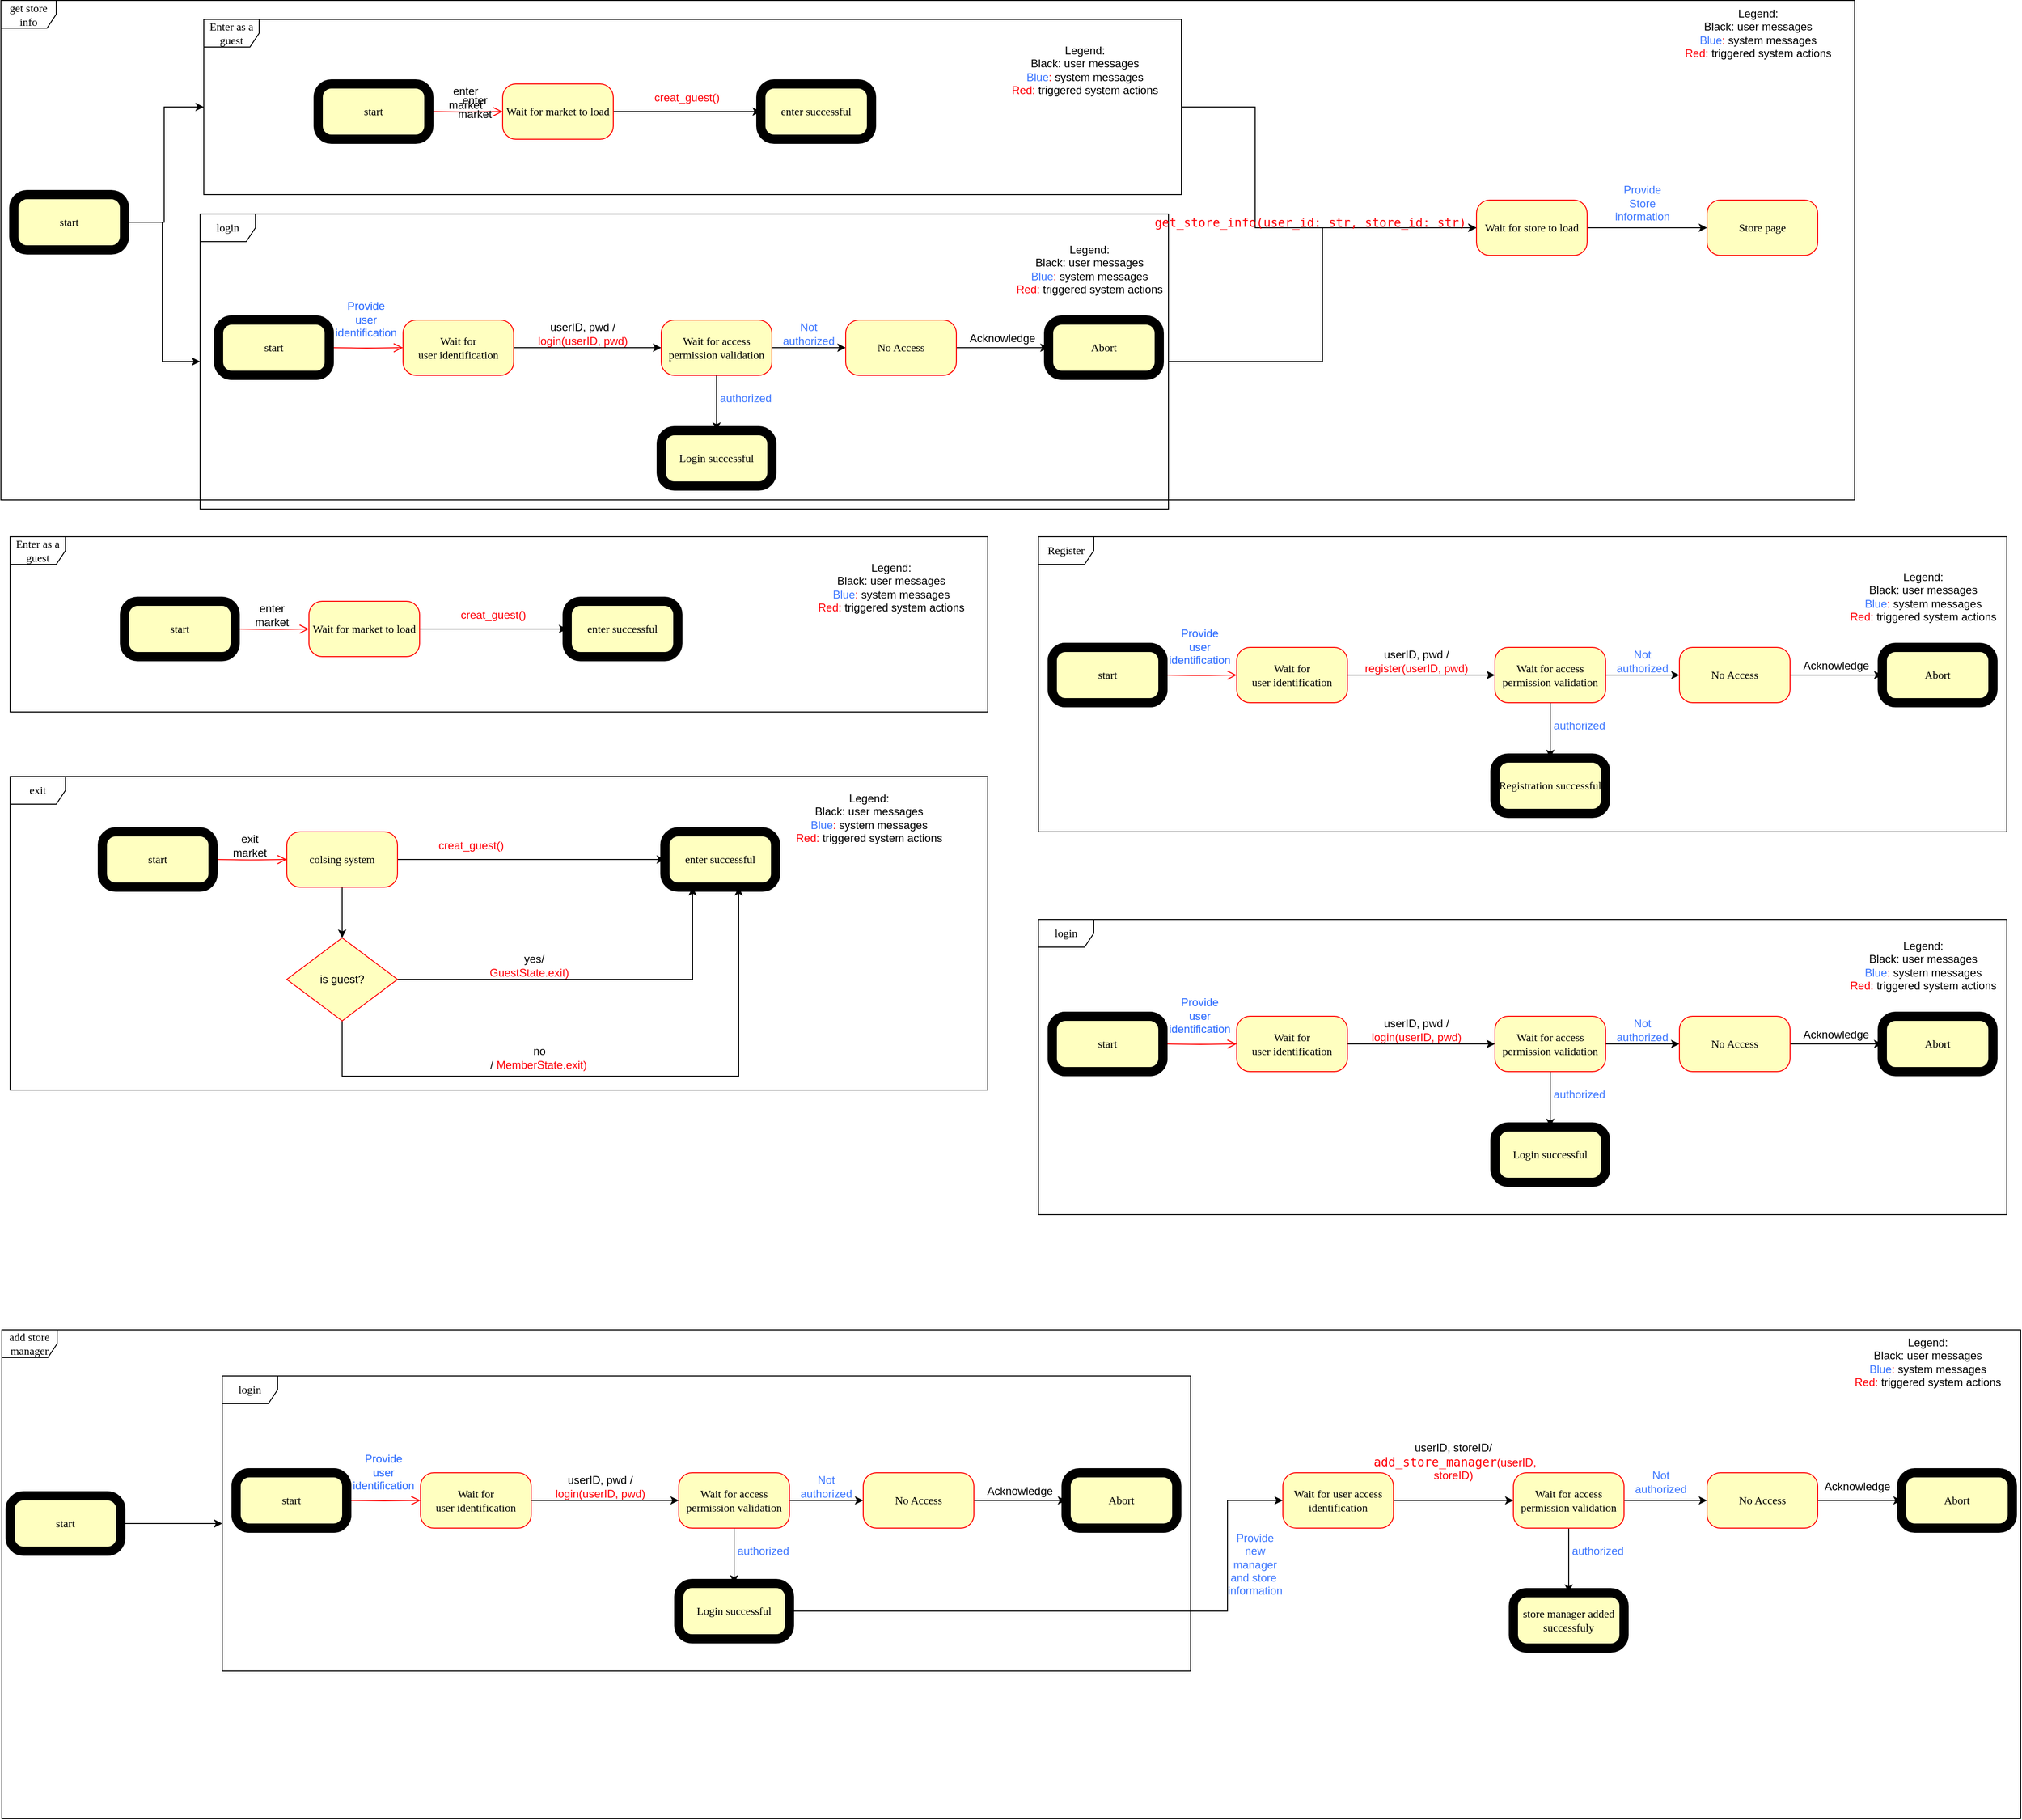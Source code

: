 <mxfile version="17.4.6" type="device"><diagram name="Page-1" id="58cdce13-f638-feb5-8d6f-7d28b1aa9fa0"><mxGraphModel dx="2307" dy="2048" grid="1" gridSize="10" guides="1" tooltips="1" connect="1" arrows="1" fold="1" page="1" pageScale="1" pageWidth="1100" pageHeight="850" background="none" math="0" shadow="0"><root><mxCell id="0"/><mxCell id="1" parent="0"/><mxCell id="Nb0v-ekvayL-Nd-zu1zl-46" value="add store manager" style="shape=umlFrame;whiteSpace=wrap;html=1;rounded=1;shadow=0;comic=0;labelBackgroundColor=none;strokeWidth=1;fontFamily=Verdana;fontSize=12;align=center;" vertex="1" parent="1"><mxGeometry x="1" y="870" width="2189" height="530" as="geometry"/></mxCell><mxCell id="Nb0v-ekvayL-Nd-zu1zl-20" value="login" style="shape=umlFrame;whiteSpace=wrap;html=1;rounded=1;shadow=0;comic=0;labelBackgroundColor=none;strokeWidth=1;fontFamily=Verdana;fontSize=12;align=center;" vertex="1" parent="1"><mxGeometry x="240" y="920" width="1050" height="320" as="geometry"/></mxCell><mxCell id="7sOy3jm69DblNTHYWIOP-77" value="login" style="shape=umlFrame;whiteSpace=wrap;html=1;rounded=1;shadow=0;comic=0;labelBackgroundColor=none;strokeWidth=1;fontFamily=Verdana;fontSize=12;align=center;" parent="1" vertex="1"><mxGeometry x="1125" y="425" width="1050" height="320" as="geometry"/></mxCell><mxCell id="7sOy3jm69DblNTHYWIOP-135" style="edgeStyle=orthogonalEdgeStyle;rounded=0;orthogonalLoop=1;jettySize=auto;html=1;fontColor=#000000;" parent="1" source="7sOy3jm69DblNTHYWIOP-127" target="7sOy3jm69DblNTHYWIOP-133" edge="1"><mxGeometry relative="1" as="geometry"/></mxCell><mxCell id="7sOy3jm69DblNTHYWIOP-127" value="login" style="shape=umlFrame;whiteSpace=wrap;html=1;rounded=1;shadow=0;comic=0;labelBackgroundColor=none;strokeWidth=1;fontFamily=Verdana;fontSize=12;align=center;" parent="1" vertex="1"><mxGeometry x="216" y="-340" width="1050" height="320" as="geometry"/></mxCell><mxCell id="7sOy3jm69DblNTHYWIOP-54" value="Register" style="shape=umlFrame;whiteSpace=wrap;html=1;rounded=1;shadow=0;comic=0;labelBackgroundColor=none;strokeWidth=1;fontFamily=Verdana;fontSize=12;align=center;" parent="1" vertex="1"><mxGeometry x="1125" y="10" width="1050" height="320" as="geometry"/></mxCell><mxCell id="2a3bc250acf0617d-8" value="Enter as a guest" style="shape=umlFrame;whiteSpace=wrap;html=1;rounded=1;shadow=0;comic=0;labelBackgroundColor=none;strokeWidth=1;fontFamily=Verdana;fontSize=12;align=center;" parent="1" vertex="1"><mxGeometry x="10" y="10" width="1060" height="190" as="geometry"/></mxCell><mxCell id="7sOy3jm69DblNTHYWIOP-4" style="edgeStyle=orthogonalEdgeStyle;rounded=0;orthogonalLoop=1;jettySize=auto;html=1;" parent="1" source="382b91b5511bd0f7-6" target="7sOy3jm69DblNTHYWIOP-3" edge="1"><mxGeometry relative="1" as="geometry"/></mxCell><mxCell id="382b91b5511bd0f7-6" value="Wait for market to load" style="rounded=1;whiteSpace=wrap;html=1;arcSize=24;fillColor=#ffffc0;strokeColor=#ff0000;shadow=0;comic=0;labelBackgroundColor=none;fontFamily=Verdana;fontSize=12;fontColor=#000000;align=center;" parent="1" vertex="1"><mxGeometry x="334" y="80" width="120" height="60" as="geometry"/></mxCell><mxCell id="2a3bc250acf0617d-9" style="edgeStyle=orthogonalEdgeStyle;html=1;labelBackgroundColor=none;endArrow=open;endSize=8;strokeColor=#ff0000;fontFamily=Verdana;fontSize=12;align=left;" parent="1" target="382b91b5511bd0f7-6" edge="1"><mxGeometry relative="1" as="geometry"><mxPoint x="254" y="110" as="sourcePoint"/></mxGeometry></mxCell><mxCell id="7sOy3jm69DblNTHYWIOP-1" value="start" style="rounded=1;whiteSpace=wrap;html=1;arcSize=24;fillColor=#ffffc0;strokeColor=#000000;shadow=0;comic=0;labelBackgroundColor=none;fontFamily=Verdana;fontSize=12;fontColor=#000000;align=center;strokeWidth=10;" parent="1" vertex="1"><mxGeometry x="134" y="80" width="120" height="60" as="geometry"/></mxCell><mxCell id="7sOy3jm69DblNTHYWIOP-2" value="enter market" style="text;html=1;strokeColor=none;fillColor=none;align=center;verticalAlign=middle;whiteSpace=wrap;rounded=0;" parent="1" vertex="1"><mxGeometry x="264" y="80" width="60" height="30" as="geometry"/></mxCell><mxCell id="7sOy3jm69DblNTHYWIOP-3" value="enter successful" style="rounded=1;whiteSpace=wrap;html=1;arcSize=24;fillColor=#ffffc0;strokeColor=#000000;shadow=0;comic=0;labelBackgroundColor=none;fontFamily=Verdana;fontSize=12;fontColor=#000000;align=center;strokeWidth=10;" parent="1" vertex="1"><mxGeometry x="614" y="80" width="120" height="60" as="geometry"/></mxCell><mxCell id="7sOy3jm69DblNTHYWIOP-5" value="&lt;font color=&quot;#ff0008&quot;&gt;creat_guest()&lt;/font&gt;" style="text;html=1;strokeColor=none;fillColor=none;align=center;verticalAlign=middle;whiteSpace=wrap;rounded=0;" parent="1" vertex="1"><mxGeometry x="504" y="80" width="60" height="30" as="geometry"/></mxCell><mxCell id="7sOy3jm69DblNTHYWIOP-10" style="edgeStyle=orthogonalEdgeStyle;rounded=0;orthogonalLoop=1;jettySize=auto;html=1;" parent="1" source="7sOy3jm69DblNTHYWIOP-11" target="7sOy3jm69DblNTHYWIOP-40" edge="1"><mxGeometry relative="1" as="geometry"/></mxCell><mxCell id="7sOy3jm69DblNTHYWIOP-11" value="Wait for user&amp;nbsp;identification" style="rounded=1;whiteSpace=wrap;html=1;arcSize=24;fillColor=#ffffc0;strokeColor=#ff0000;shadow=0;comic=0;labelBackgroundColor=none;fontFamily=Verdana;fontSize=12;fontColor=#000000;align=center;" parent="1" vertex="1"><mxGeometry x="1340" y="130" width="120" height="60" as="geometry"/></mxCell><mxCell id="7sOy3jm69DblNTHYWIOP-28" style="edgeStyle=orthogonalEdgeStyle;html=1;labelBackgroundColor=none;endArrow=open;endSize=8;strokeColor=#ff0000;fontFamily=Verdana;fontSize=12;align=left;" parent="1" target="7sOy3jm69DblNTHYWIOP-11" edge="1"><mxGeometry relative="1" as="geometry"><mxPoint x="1260" y="160" as="sourcePoint"/></mxGeometry></mxCell><mxCell id="7sOy3jm69DblNTHYWIOP-38" value="start" style="rounded=1;whiteSpace=wrap;html=1;arcSize=24;fillColor=#ffffc0;strokeColor=#000000;shadow=0;comic=0;labelBackgroundColor=none;fontFamily=Verdana;fontSize=12;fontColor=#000000;align=center;strokeWidth=10;" parent="1" vertex="1"><mxGeometry x="1140" y="130" width="120" height="60" as="geometry"/></mxCell><mxCell id="7sOy3jm69DblNTHYWIOP-39" value="&lt;br&gt;&lt;br&gt;&lt;font color=&quot;#3d77ff&quot;&gt;Provide user identification&lt;br&gt;&lt;/font&gt;" style="text;html=1;strokeColor=none;fillColor=none;align=center;verticalAlign=middle;whiteSpace=wrap;rounded=0;" parent="1" vertex="1"><mxGeometry x="1270" y="80" width="60" height="70" as="geometry"/></mxCell><mxCell id="7sOy3jm69DblNTHYWIOP-43" style="edgeStyle=orthogonalEdgeStyle;rounded=0;orthogonalLoop=1;jettySize=auto;html=1;" parent="1" source="7sOy3jm69DblNTHYWIOP-40" target="7sOy3jm69DblNTHYWIOP-42" edge="1"><mxGeometry relative="1" as="geometry"/></mxCell><mxCell id="7sOy3jm69DblNTHYWIOP-52" style="edgeStyle=orthogonalEdgeStyle;rounded=0;orthogonalLoop=1;jettySize=auto;html=1;fontColor=#000000;" parent="1" source="7sOy3jm69DblNTHYWIOP-40" target="7sOy3jm69DblNTHYWIOP-51" edge="1"><mxGeometry relative="1" as="geometry"/></mxCell><mxCell id="7sOy3jm69DblNTHYWIOP-40" value="Wait for access permission validation" style="rounded=1;whiteSpace=wrap;html=1;arcSize=24;fillColor=#ffffc0;strokeColor=#ff0000;shadow=0;comic=0;labelBackgroundColor=none;fontFamily=Verdana;fontSize=12;fontColor=#000000;align=center;" parent="1" vertex="1"><mxGeometry x="1620" y="130" width="120" height="60" as="geometry"/></mxCell><mxCell id="7sOy3jm69DblNTHYWIOP-41" value="userID, pwd / &lt;font color=&quot;#ff0008&quot;&gt;register(userID, pwd)&lt;/font&gt;" style="text;html=1;strokeColor=none;fillColor=none;align=center;verticalAlign=middle;whiteSpace=wrap;rounded=0;" parent="1" vertex="1"><mxGeometry x="1470" y="130" width="130" height="30" as="geometry"/></mxCell><mxCell id="7sOy3jm69DblNTHYWIOP-48" style="edgeStyle=orthogonalEdgeStyle;rounded=0;orthogonalLoop=1;jettySize=auto;html=1;fontColor=#000000;" parent="1" source="7sOy3jm69DblNTHYWIOP-42" target="7sOy3jm69DblNTHYWIOP-47" edge="1"><mxGeometry relative="1" as="geometry"/></mxCell><mxCell id="7sOy3jm69DblNTHYWIOP-42" value="No Access" style="rounded=1;whiteSpace=wrap;html=1;arcSize=24;fillColor=#ffffc0;strokeColor=#ff0000;shadow=0;comic=0;labelBackgroundColor=none;fontFamily=Verdana;fontSize=12;fontColor=#000000;align=center;" parent="1" vertex="1"><mxGeometry x="1820" y="130" width="120" height="60" as="geometry"/></mxCell><mxCell id="7sOy3jm69DblNTHYWIOP-44" value="&lt;font color=&quot;#3d77ff&quot;&gt;Not authorized&lt;/font&gt;" style="text;html=1;strokeColor=none;fillColor=none;align=center;verticalAlign=middle;whiteSpace=wrap;rounded=0;" parent="1" vertex="1"><mxGeometry x="1750" y="130" width="60" height="30" as="geometry"/></mxCell><mxCell id="7sOy3jm69DblNTHYWIOP-46" value="&lt;font color=&quot;#000000&quot;&gt;Legend:&lt;br&gt;Black: user messages&lt;/font&gt;&lt;br&gt;&lt;font color=&quot;#3d77ff&quot;&gt;Blue&lt;/font&gt;: &lt;font color=&quot;#000000&quot;&gt;system messages&lt;/font&gt;&lt;br&gt;Red: &lt;font color=&quot;#000000&quot;&gt;triggered system actions&lt;/font&gt;" style="text;html=1;strokeColor=none;fillColor=none;align=center;verticalAlign=middle;whiteSpace=wrap;rounded=0;fontColor=#FF0008;" parent="1" vertex="1"><mxGeometry x="1999" y="60" width="171" height="30" as="geometry"/></mxCell><mxCell id="7sOy3jm69DblNTHYWIOP-47" value="Abort" style="rounded=1;whiteSpace=wrap;html=1;arcSize=24;fillColor=#ffffc0;strokeColor=#000000;shadow=0;comic=0;labelBackgroundColor=none;fontFamily=Verdana;fontSize=12;fontColor=#000000;align=center;strokeWidth=10;" parent="1" vertex="1"><mxGeometry x="2040" y="130" width="120" height="60" as="geometry"/></mxCell><mxCell id="7sOy3jm69DblNTHYWIOP-49" value="Acknowledge" style="text;html=1;strokeColor=none;fillColor=none;align=center;verticalAlign=middle;whiteSpace=wrap;rounded=0;fontColor=#000000;" parent="1" vertex="1"><mxGeometry x="1960" y="135" width="60" height="30" as="geometry"/></mxCell><mxCell id="7sOy3jm69DblNTHYWIOP-51" value="Registration successful" style="rounded=1;whiteSpace=wrap;html=1;arcSize=24;fillColor=#ffffc0;strokeColor=#000000;shadow=0;comic=0;labelBackgroundColor=none;fontFamily=Verdana;fontSize=12;fontColor=#000000;align=center;strokeWidth=10;" parent="1" vertex="1"><mxGeometry x="1620" y="250" width="120" height="60" as="geometry"/></mxCell><mxCell id="7sOy3jm69DblNTHYWIOP-53" value="&lt;font color=&quot;#3d77ff&quot;&gt;&amp;nbsp;authorized&lt;/font&gt;" style="text;html=1;strokeColor=none;fillColor=none;align=center;verticalAlign=middle;whiteSpace=wrap;rounded=0;" parent="1" vertex="1"><mxGeometry x="1680" y="200" width="60" height="30" as="geometry"/></mxCell><mxCell id="7sOy3jm69DblNTHYWIOP-56" value="start" style="rounded=1;whiteSpace=wrap;html=1;arcSize=24;fillColor=#ffffc0;strokeColor=#000000;shadow=0;comic=0;labelBackgroundColor=none;fontFamily=Verdana;fontSize=12;fontColor=#000000;align=center;strokeWidth=10;" parent="1" vertex="1"><mxGeometry x="1140" y="130" width="120" height="60" as="geometry"/></mxCell><mxCell id="7sOy3jm69DblNTHYWIOP-57" value="&lt;br&gt;&lt;br&gt;&lt;font color=&quot;#3d77ff&quot;&gt;Provide user identification&lt;br&gt;&lt;/font&gt;" style="text;html=1;strokeColor=none;fillColor=none;align=center;verticalAlign=middle;whiteSpace=wrap;rounded=0;" parent="1" vertex="1"><mxGeometry x="1270" y="80" width="60" height="70" as="geometry"/></mxCell><mxCell id="7sOy3jm69DblNTHYWIOP-58" style="edgeStyle=orthogonalEdgeStyle;rounded=0;orthogonalLoop=1;jettySize=auto;html=1;" parent="1" source="7sOy3jm69DblNTHYWIOP-59" target="7sOy3jm69DblNTHYWIOP-65" edge="1"><mxGeometry relative="1" as="geometry"/></mxCell><mxCell id="7sOy3jm69DblNTHYWIOP-59" value="Wait for user&amp;nbsp;identification" style="rounded=1;whiteSpace=wrap;html=1;arcSize=24;fillColor=#ffffc0;strokeColor=#ff0000;shadow=0;comic=0;labelBackgroundColor=none;fontFamily=Verdana;fontSize=12;fontColor=#000000;align=center;" parent="1" vertex="1"><mxGeometry x="1340" y="530" width="120" height="60" as="geometry"/></mxCell><mxCell id="7sOy3jm69DblNTHYWIOP-60" style="edgeStyle=orthogonalEdgeStyle;html=1;labelBackgroundColor=none;endArrow=open;endSize=8;strokeColor=#ff0000;fontFamily=Verdana;fontSize=12;align=left;" parent="1" target="7sOy3jm69DblNTHYWIOP-59" edge="1"><mxGeometry relative="1" as="geometry"><mxPoint x="1260" y="560" as="sourcePoint"/></mxGeometry></mxCell><mxCell id="7sOy3jm69DblNTHYWIOP-61" value="start" style="rounded=1;whiteSpace=wrap;html=1;arcSize=24;fillColor=#ffffc0;strokeColor=#000000;shadow=0;comic=0;labelBackgroundColor=none;fontFamily=Verdana;fontSize=12;fontColor=#000000;align=center;strokeWidth=10;" parent="1" vertex="1"><mxGeometry x="1140" y="530" width="120" height="60" as="geometry"/></mxCell><mxCell id="7sOy3jm69DblNTHYWIOP-62" value="&lt;br&gt;&lt;br&gt;&lt;font color=&quot;#3d77ff&quot;&gt;Provide user identification&lt;br&gt;&lt;/font&gt;" style="text;html=1;strokeColor=none;fillColor=none;align=center;verticalAlign=middle;whiteSpace=wrap;rounded=0;" parent="1" vertex="1"><mxGeometry x="1270" y="480" width="60" height="70" as="geometry"/></mxCell><mxCell id="7sOy3jm69DblNTHYWIOP-63" style="edgeStyle=orthogonalEdgeStyle;rounded=0;orthogonalLoop=1;jettySize=auto;html=1;" parent="1" source="7sOy3jm69DblNTHYWIOP-65" target="7sOy3jm69DblNTHYWIOP-68" edge="1"><mxGeometry relative="1" as="geometry"/></mxCell><mxCell id="7sOy3jm69DblNTHYWIOP-64" style="edgeStyle=orthogonalEdgeStyle;rounded=0;orthogonalLoop=1;jettySize=auto;html=1;fontColor=#000000;" parent="1" source="7sOy3jm69DblNTHYWIOP-65" target="7sOy3jm69DblNTHYWIOP-73" edge="1"><mxGeometry relative="1" as="geometry"/></mxCell><mxCell id="7sOy3jm69DblNTHYWIOP-65" value="Wait for access permission validation" style="rounded=1;whiteSpace=wrap;html=1;arcSize=24;fillColor=#ffffc0;strokeColor=#ff0000;shadow=0;comic=0;labelBackgroundColor=none;fontFamily=Verdana;fontSize=12;fontColor=#000000;align=center;" parent="1" vertex="1"><mxGeometry x="1620" y="530" width="120" height="60" as="geometry"/></mxCell><mxCell id="7sOy3jm69DblNTHYWIOP-66" value="userID, pwd / &lt;font color=&quot;#ff0008&quot;&gt;login(userID, pwd)&lt;/font&gt;" style="text;html=1;strokeColor=none;fillColor=none;align=center;verticalAlign=middle;whiteSpace=wrap;rounded=0;" parent="1" vertex="1"><mxGeometry x="1470" y="530" width="130" height="30" as="geometry"/></mxCell><mxCell id="7sOy3jm69DblNTHYWIOP-67" style="edgeStyle=orthogonalEdgeStyle;rounded=0;orthogonalLoop=1;jettySize=auto;html=1;fontColor=#000000;" parent="1" source="7sOy3jm69DblNTHYWIOP-68" target="7sOy3jm69DblNTHYWIOP-71" edge="1"><mxGeometry relative="1" as="geometry"/></mxCell><mxCell id="7sOy3jm69DblNTHYWIOP-68" value="No Access" style="rounded=1;whiteSpace=wrap;html=1;arcSize=24;fillColor=#ffffc0;strokeColor=#ff0000;shadow=0;comic=0;labelBackgroundColor=none;fontFamily=Verdana;fontSize=12;fontColor=#000000;align=center;" parent="1" vertex="1"><mxGeometry x="1820" y="530" width="120" height="60" as="geometry"/></mxCell><mxCell id="7sOy3jm69DblNTHYWIOP-69" value="&lt;font color=&quot;#3d77ff&quot;&gt;Not authorized&lt;/font&gt;" style="text;html=1;strokeColor=none;fillColor=none;align=center;verticalAlign=middle;whiteSpace=wrap;rounded=0;" parent="1" vertex="1"><mxGeometry x="1750" y="530" width="60" height="30" as="geometry"/></mxCell><mxCell id="7sOy3jm69DblNTHYWIOP-70" value="&lt;font color=&quot;#000000&quot;&gt;Legend:&lt;br&gt;Black: user messages&lt;/font&gt;&lt;br&gt;&lt;font color=&quot;#3d77ff&quot;&gt;Blue&lt;/font&gt;: &lt;font color=&quot;#000000&quot;&gt;system messages&lt;/font&gt;&lt;br&gt;Red: &lt;font color=&quot;#000000&quot;&gt;triggered system actions&lt;/font&gt;" style="text;html=1;strokeColor=none;fillColor=none;align=center;verticalAlign=middle;whiteSpace=wrap;rounded=0;fontColor=#FF0008;" parent="1" vertex="1"><mxGeometry x="1999" y="460" width="171" height="30" as="geometry"/></mxCell><mxCell id="7sOy3jm69DblNTHYWIOP-71" value="Abort" style="rounded=1;whiteSpace=wrap;html=1;arcSize=24;fillColor=#ffffc0;strokeColor=#000000;shadow=0;comic=0;labelBackgroundColor=none;fontFamily=Verdana;fontSize=12;fontColor=#000000;align=center;strokeWidth=10;" parent="1" vertex="1"><mxGeometry x="2040" y="530" width="120" height="60" as="geometry"/></mxCell><mxCell id="7sOy3jm69DblNTHYWIOP-72" value="Acknowledge" style="text;html=1;strokeColor=none;fillColor=none;align=center;verticalAlign=middle;whiteSpace=wrap;rounded=0;fontColor=#000000;" parent="1" vertex="1"><mxGeometry x="1960" y="535" width="60" height="30" as="geometry"/></mxCell><mxCell id="7sOy3jm69DblNTHYWIOP-73" value="Login successful" style="rounded=1;whiteSpace=wrap;html=1;arcSize=24;fillColor=#ffffc0;strokeColor=#000000;shadow=0;comic=0;labelBackgroundColor=none;fontFamily=Verdana;fontSize=12;fontColor=#000000;align=center;strokeWidth=10;" parent="1" vertex="1"><mxGeometry x="1620" y="650" width="120" height="60" as="geometry"/></mxCell><mxCell id="7sOy3jm69DblNTHYWIOP-74" value="&lt;font color=&quot;#3d77ff&quot;&gt;&amp;nbsp;authorized&lt;/font&gt;" style="text;html=1;strokeColor=none;fillColor=none;align=center;verticalAlign=middle;whiteSpace=wrap;rounded=0;" parent="1" vertex="1"><mxGeometry x="1680" y="600" width="60" height="30" as="geometry"/></mxCell><mxCell id="7sOy3jm69DblNTHYWIOP-75" value="start" style="rounded=1;whiteSpace=wrap;html=1;arcSize=24;fillColor=#ffffc0;strokeColor=#000000;shadow=0;comic=0;labelBackgroundColor=none;fontFamily=Verdana;fontSize=12;fontColor=#000000;align=center;strokeWidth=10;" parent="1" vertex="1"><mxGeometry x="1140" y="530" width="120" height="60" as="geometry"/></mxCell><mxCell id="7sOy3jm69DblNTHYWIOP-76" value="&lt;br&gt;&lt;br&gt;&lt;font color=&quot;#3d77ff&quot;&gt;Provide user identification&lt;br&gt;&lt;/font&gt;" style="text;html=1;strokeColor=none;fillColor=none;align=center;verticalAlign=middle;whiteSpace=wrap;rounded=0;" parent="1" vertex="1"><mxGeometry x="1270" y="480" width="60" height="70" as="geometry"/></mxCell><mxCell id="7sOy3jm69DblNTHYWIOP-78" value="&lt;font color=&quot;#000000&quot;&gt;Legend:&lt;br&gt;Black: user messages&lt;/font&gt;&lt;br&gt;&lt;font color=&quot;#3d77ff&quot;&gt;Blue&lt;/font&gt;: &lt;font color=&quot;#000000&quot;&gt;system messages&lt;/font&gt;&lt;br&gt;Red: &lt;font color=&quot;#000000&quot;&gt;triggered system actions&lt;/font&gt;" style="text;html=1;strokeColor=none;fillColor=none;align=center;verticalAlign=middle;whiteSpace=wrap;rounded=0;fontColor=#FF0008;" parent="1" vertex="1"><mxGeometry x="880" y="50" width="171" height="30" as="geometry"/></mxCell><mxCell id="7sOy3jm69DblNTHYWIOP-79" style="edgeStyle=orthogonalEdgeStyle;rounded=0;orthogonalLoop=1;jettySize=auto;html=1;" parent="1" source="7sOy3jm69DblNTHYWIOP-80" target="7sOy3jm69DblNTHYWIOP-84" edge="1"><mxGeometry relative="1" as="geometry"/></mxCell><mxCell id="7sOy3jm69DblNTHYWIOP-89" style="edgeStyle=orthogonalEdgeStyle;rounded=0;orthogonalLoop=1;jettySize=auto;html=1;fontColor=#000000;" parent="1" source="7sOy3jm69DblNTHYWIOP-80" target="7sOy3jm69DblNTHYWIOP-88" edge="1"><mxGeometry relative="1" as="geometry"/></mxCell><mxCell id="7sOy3jm69DblNTHYWIOP-80" value="colsing system" style="rounded=1;whiteSpace=wrap;html=1;arcSize=24;fillColor=#ffffc0;strokeColor=#ff0000;shadow=0;comic=0;labelBackgroundColor=none;fontFamily=Verdana;fontSize=12;fontColor=#000000;align=center;" parent="1" vertex="1"><mxGeometry x="310" y="330" width="120" height="60" as="geometry"/></mxCell><mxCell id="7sOy3jm69DblNTHYWIOP-81" style="edgeStyle=orthogonalEdgeStyle;html=1;labelBackgroundColor=none;endArrow=open;endSize=8;strokeColor=#ff0000;fontFamily=Verdana;fontSize=12;align=left;" parent="1" target="7sOy3jm69DblNTHYWIOP-80" edge="1"><mxGeometry relative="1" as="geometry"><mxPoint x="230.0" y="360" as="sourcePoint"/></mxGeometry></mxCell><mxCell id="7sOy3jm69DblNTHYWIOP-82" value="start" style="rounded=1;whiteSpace=wrap;html=1;arcSize=24;fillColor=#ffffc0;strokeColor=#000000;shadow=0;comic=0;labelBackgroundColor=none;fontFamily=Verdana;fontSize=12;fontColor=#000000;align=center;strokeWidth=10;" parent="1" vertex="1"><mxGeometry x="110" y="330" width="120" height="60" as="geometry"/></mxCell><mxCell id="7sOy3jm69DblNTHYWIOP-83" value="exit market" style="text;html=1;strokeColor=none;fillColor=none;align=center;verticalAlign=middle;whiteSpace=wrap;rounded=0;" parent="1" vertex="1"><mxGeometry x="240" y="330" width="60" height="30" as="geometry"/></mxCell><mxCell id="7sOy3jm69DblNTHYWIOP-84" value="enter successful" style="rounded=1;whiteSpace=wrap;html=1;arcSize=24;fillColor=#ffffc0;strokeColor=#000000;shadow=0;comic=0;labelBackgroundColor=none;fontFamily=Verdana;fontSize=12;fontColor=#000000;align=center;strokeWidth=10;" parent="1" vertex="1"><mxGeometry x="720" y="330" width="120" height="60" as="geometry"/></mxCell><mxCell id="7sOy3jm69DblNTHYWIOP-85" value="&lt;font color=&quot;#ff0008&quot;&gt;creat_guest()&lt;/font&gt;" style="text;html=1;strokeColor=none;fillColor=none;align=center;verticalAlign=middle;whiteSpace=wrap;rounded=0;" parent="1" vertex="1"><mxGeometry x="480" y="330" width="60" height="30" as="geometry"/></mxCell><mxCell id="7sOy3jm69DblNTHYWIOP-86" value="&lt;font color=&quot;#000000&quot;&gt;Legend:&lt;br&gt;Black: user messages&lt;/font&gt;&lt;br&gt;&lt;font color=&quot;#3d77ff&quot;&gt;Blue&lt;/font&gt;: &lt;font color=&quot;#000000&quot;&gt;system messages&lt;/font&gt;&lt;br&gt;Red: &lt;font color=&quot;#000000&quot;&gt;triggered system actions&lt;/font&gt;" style="text;html=1;strokeColor=none;fillColor=none;align=center;verticalAlign=middle;whiteSpace=wrap;rounded=0;fontColor=#FF0008;" parent="1" vertex="1"><mxGeometry x="856" y="300" width="171" height="30" as="geometry"/></mxCell><mxCell id="7sOy3jm69DblNTHYWIOP-90" style="edgeStyle=orthogonalEdgeStyle;rounded=0;orthogonalLoop=1;jettySize=auto;html=1;fontColor=#000000;" parent="1" source="7sOy3jm69DblNTHYWIOP-88" target="7sOy3jm69DblNTHYWIOP-84" edge="1"><mxGeometry relative="1" as="geometry"><mxPoint x="520" y="490" as="targetPoint"/><Array as="points"><mxPoint x="750" y="490"/></Array></mxGeometry></mxCell><mxCell id="7sOy3jm69DblNTHYWIOP-92" style="edgeStyle=orthogonalEdgeStyle;rounded=0;orthogonalLoop=1;jettySize=auto;html=1;fontColor=#000000;" parent="1" source="7sOy3jm69DblNTHYWIOP-88" target="7sOy3jm69DblNTHYWIOP-84" edge="1"><mxGeometry relative="1" as="geometry"><mxPoint x="520" y="595" as="targetPoint"/><Array as="points"><mxPoint x="370" y="595"/><mxPoint x="800" y="595"/></Array></mxGeometry></mxCell><mxCell id="7sOy3jm69DblNTHYWIOP-88" value="is guest?" style="rhombus;whiteSpace=wrap;html=1;strokeColor=#FF0008;strokeWidth=1;fillColor=#FFFFC0;" parent="1" vertex="1"><mxGeometry x="310" y="445" width="120" height="90" as="geometry"/></mxCell><mxCell id="7sOy3jm69DblNTHYWIOP-94" value="yes/&amp;nbsp; &amp;nbsp;&lt;font color=&quot;#ff0008&quot;&gt;GuestState.exit)&lt;span style=&quot;white-space: pre&quot;&gt;&#9;&lt;/span&gt;&lt;/font&gt;" style="text;html=1;strokeColor=none;fillColor=none;align=center;verticalAlign=middle;whiteSpace=wrap;rounded=0;" parent="1" vertex="1"><mxGeometry x="550" y="460" width="60" height="30" as="geometry"/></mxCell><mxCell id="7sOy3jm69DblNTHYWIOP-96" value="no /&amp;nbsp;&lt;font color=&quot;#ff0008&quot;&gt;MemberState.exit)&lt;span style=&quot;white-space: pre&quot;&gt;&#9;&lt;/span&gt;&lt;/font&gt;" style="text;html=1;strokeColor=none;fillColor=none;align=center;verticalAlign=middle;whiteSpace=wrap;rounded=0;" parent="1" vertex="1"><mxGeometry x="554" y="560" width="60" height="30" as="geometry"/></mxCell><mxCell id="7sOy3jm69DblNTHYWIOP-98" value="exit" style="shape=umlFrame;whiteSpace=wrap;html=1;rounded=1;shadow=0;comic=0;labelBackgroundColor=none;strokeWidth=1;fontFamily=Verdana;fontSize=12;align=center;" parent="1" vertex="1"><mxGeometry x="10" y="270" width="1060" height="340" as="geometry"/></mxCell><mxCell id="7sOy3jm69DblNTHYWIOP-134" style="edgeStyle=orthogonalEdgeStyle;rounded=0;orthogonalLoop=1;jettySize=auto;html=1;fontColor=#000000;" parent="1" source="7sOy3jm69DblNTHYWIOP-99" target="7sOy3jm69DblNTHYWIOP-133" edge="1"><mxGeometry relative="1" as="geometry"><Array as="points"><mxPoint x="1360" y="-456"/><mxPoint x="1360" y="-325"/></Array></mxGeometry></mxCell><mxCell id="7sOy3jm69DblNTHYWIOP-99" value="Enter as a guest" style="shape=umlFrame;whiteSpace=wrap;html=1;rounded=1;shadow=0;comic=0;labelBackgroundColor=none;strokeWidth=1;fontFamily=Verdana;fontSize=12;align=center;" parent="1" vertex="1"><mxGeometry x="220" y="-551" width="1060" height="190" as="geometry"/></mxCell><mxCell id="7sOy3jm69DblNTHYWIOP-100" style="edgeStyle=orthogonalEdgeStyle;rounded=0;orthogonalLoop=1;jettySize=auto;html=1;" parent="1" source="7sOy3jm69DblNTHYWIOP-101" target="7sOy3jm69DblNTHYWIOP-105" edge="1"><mxGeometry relative="1" as="geometry"/></mxCell><mxCell id="7sOy3jm69DblNTHYWIOP-101" value="Wait for market to load" style="rounded=1;whiteSpace=wrap;html=1;arcSize=24;fillColor=#ffffc0;strokeColor=#ff0000;shadow=0;comic=0;labelBackgroundColor=none;fontFamily=Verdana;fontSize=12;fontColor=#000000;align=center;" parent="1" vertex="1"><mxGeometry x="544" y="-481" width="120" height="60" as="geometry"/></mxCell><mxCell id="7sOy3jm69DblNTHYWIOP-102" style="edgeStyle=orthogonalEdgeStyle;html=1;labelBackgroundColor=none;endArrow=open;endSize=8;strokeColor=#ff0000;fontFamily=Verdana;fontSize=12;align=left;" parent="1" target="7sOy3jm69DblNTHYWIOP-101" edge="1"><mxGeometry relative="1" as="geometry"><mxPoint x="464.0" y="-451" as="sourcePoint"/></mxGeometry></mxCell><mxCell id="7sOy3jm69DblNTHYWIOP-103" value="start" style="rounded=1;whiteSpace=wrap;html=1;arcSize=24;fillColor=#ffffc0;strokeColor=#000000;shadow=0;comic=0;labelBackgroundColor=none;fontFamily=Verdana;fontSize=12;fontColor=#000000;align=center;strokeWidth=10;" parent="1" vertex="1"><mxGeometry x="344" y="-481" width="120" height="60" as="geometry"/></mxCell><mxCell id="7sOy3jm69DblNTHYWIOP-104" value="enter market" style="text;html=1;strokeColor=none;fillColor=none;align=center;verticalAlign=middle;whiteSpace=wrap;rounded=0;" parent="1" vertex="1"><mxGeometry x="474" y="-481" width="60" height="30" as="geometry"/></mxCell><mxCell id="7sOy3jm69DblNTHYWIOP-105" value="enter successful" style="rounded=1;whiteSpace=wrap;html=1;arcSize=24;fillColor=#ffffc0;strokeColor=#000000;shadow=0;comic=0;labelBackgroundColor=none;fontFamily=Verdana;fontSize=12;fontColor=#000000;align=center;strokeWidth=10;" parent="1" vertex="1"><mxGeometry x="824" y="-481" width="120" height="60" as="geometry"/></mxCell><mxCell id="7sOy3jm69DblNTHYWIOP-106" value="&lt;font color=&quot;#ff0008&quot;&gt;creat_guest()&lt;/font&gt;" style="text;html=1;strokeColor=none;fillColor=none;align=center;verticalAlign=middle;whiteSpace=wrap;rounded=0;" parent="1" vertex="1"><mxGeometry x="714" y="-481" width="60" height="30" as="geometry"/></mxCell><mxCell id="7sOy3jm69DblNTHYWIOP-107" value="&lt;font color=&quot;#000000&quot;&gt;Legend:&lt;br&gt;Black: user messages&lt;/font&gt;&lt;br&gt;&lt;font color=&quot;#3d77ff&quot;&gt;Blue&lt;/font&gt;: &lt;font color=&quot;#000000&quot;&gt;system messages&lt;/font&gt;&lt;br&gt;Red: &lt;font color=&quot;#000000&quot;&gt;triggered system actions&lt;/font&gt;" style="text;html=1;strokeColor=none;fillColor=none;align=center;verticalAlign=middle;whiteSpace=wrap;rounded=0;fontColor=#FF0008;" parent="1" vertex="1"><mxGeometry x="1090" y="-511" width="171" height="30" as="geometry"/></mxCell><mxCell id="7sOy3jm69DblNTHYWIOP-108" style="edgeStyle=orthogonalEdgeStyle;rounded=0;orthogonalLoop=1;jettySize=auto;html=1;" parent="1" source="7sOy3jm69DblNTHYWIOP-109" target="7sOy3jm69DblNTHYWIOP-115" edge="1"><mxGeometry relative="1" as="geometry"/></mxCell><mxCell id="7sOy3jm69DblNTHYWIOP-109" value="Wait for user&amp;nbsp;identification" style="rounded=1;whiteSpace=wrap;html=1;arcSize=24;fillColor=#ffffc0;strokeColor=#ff0000;shadow=0;comic=0;labelBackgroundColor=none;fontFamily=Verdana;fontSize=12;fontColor=#000000;align=center;" parent="1" vertex="1"><mxGeometry x="436" y="-225" width="120" height="60" as="geometry"/></mxCell><mxCell id="7sOy3jm69DblNTHYWIOP-110" style="edgeStyle=orthogonalEdgeStyle;html=1;labelBackgroundColor=none;endArrow=open;endSize=8;strokeColor=#ff0000;fontFamily=Verdana;fontSize=12;align=left;" parent="1" target="7sOy3jm69DblNTHYWIOP-109" edge="1"><mxGeometry relative="1" as="geometry"><mxPoint x="356" y="-195" as="sourcePoint"/></mxGeometry></mxCell><mxCell id="7sOy3jm69DblNTHYWIOP-111" value="start" style="rounded=1;whiteSpace=wrap;html=1;arcSize=24;fillColor=#ffffc0;strokeColor=#000000;shadow=0;comic=0;labelBackgroundColor=none;fontFamily=Verdana;fontSize=12;fontColor=#000000;align=center;strokeWidth=10;" parent="1" vertex="1"><mxGeometry x="236" y="-225" width="120" height="60" as="geometry"/></mxCell><mxCell id="7sOy3jm69DblNTHYWIOP-112" value="&lt;br&gt;&lt;br&gt;&lt;font color=&quot;#3d77ff&quot;&gt;Provide user identification&lt;br&gt;&lt;/font&gt;" style="text;html=1;strokeColor=none;fillColor=none;align=center;verticalAlign=middle;whiteSpace=wrap;rounded=0;" parent="1" vertex="1"><mxGeometry x="366" y="-275" width="60" height="70" as="geometry"/></mxCell><mxCell id="7sOy3jm69DblNTHYWIOP-113" style="edgeStyle=orthogonalEdgeStyle;rounded=0;orthogonalLoop=1;jettySize=auto;html=1;" parent="1" source="7sOy3jm69DblNTHYWIOP-115" target="7sOy3jm69DblNTHYWIOP-118" edge="1"><mxGeometry relative="1" as="geometry"/></mxCell><mxCell id="7sOy3jm69DblNTHYWIOP-114" style="edgeStyle=orthogonalEdgeStyle;rounded=0;orthogonalLoop=1;jettySize=auto;html=1;fontColor=#000000;" parent="1" source="7sOy3jm69DblNTHYWIOP-115" target="7sOy3jm69DblNTHYWIOP-123" edge="1"><mxGeometry relative="1" as="geometry"/></mxCell><mxCell id="7sOy3jm69DblNTHYWIOP-115" value="Wait for access permission validation" style="rounded=1;whiteSpace=wrap;html=1;arcSize=24;fillColor=#ffffc0;strokeColor=#ff0000;shadow=0;comic=0;labelBackgroundColor=none;fontFamily=Verdana;fontSize=12;fontColor=#000000;align=center;" parent="1" vertex="1"><mxGeometry x="716" y="-225" width="120" height="60" as="geometry"/></mxCell><mxCell id="7sOy3jm69DblNTHYWIOP-116" value="userID, pwd / &lt;font color=&quot;#ff0008&quot;&gt;login(userID, pwd)&lt;/font&gt;" style="text;html=1;strokeColor=none;fillColor=none;align=center;verticalAlign=middle;whiteSpace=wrap;rounded=0;" parent="1" vertex="1"><mxGeometry x="566" y="-225" width="130" height="30" as="geometry"/></mxCell><mxCell id="7sOy3jm69DblNTHYWIOP-117" style="edgeStyle=orthogonalEdgeStyle;rounded=0;orthogonalLoop=1;jettySize=auto;html=1;fontColor=#000000;" parent="1" source="7sOy3jm69DblNTHYWIOP-118" target="7sOy3jm69DblNTHYWIOP-121" edge="1"><mxGeometry relative="1" as="geometry"/></mxCell><mxCell id="7sOy3jm69DblNTHYWIOP-118" value="No Access" style="rounded=1;whiteSpace=wrap;html=1;arcSize=24;fillColor=#ffffc0;strokeColor=#ff0000;shadow=0;comic=0;labelBackgroundColor=none;fontFamily=Verdana;fontSize=12;fontColor=#000000;align=center;" parent="1" vertex="1"><mxGeometry x="916" y="-225" width="120" height="60" as="geometry"/></mxCell><mxCell id="7sOy3jm69DblNTHYWIOP-119" value="&lt;font color=&quot;#3d77ff&quot;&gt;Not authorized&lt;/font&gt;" style="text;html=1;strokeColor=none;fillColor=none;align=center;verticalAlign=middle;whiteSpace=wrap;rounded=0;" parent="1" vertex="1"><mxGeometry x="846" y="-225" width="60" height="30" as="geometry"/></mxCell><mxCell id="7sOy3jm69DblNTHYWIOP-120" value="&lt;font color=&quot;#000000&quot;&gt;Legend:&lt;br&gt;Black: user messages&lt;/font&gt;&lt;br&gt;&lt;font color=&quot;#3d77ff&quot;&gt;Blue&lt;/font&gt;: &lt;font color=&quot;#000000&quot;&gt;system messages&lt;/font&gt;&lt;br&gt;Red: &lt;font color=&quot;#000000&quot;&gt;triggered system actions&lt;/font&gt;" style="text;html=1;strokeColor=none;fillColor=none;align=center;verticalAlign=middle;whiteSpace=wrap;rounded=0;fontColor=#FF0008;" parent="1" vertex="1"><mxGeometry x="1095" y="-295" width="171" height="30" as="geometry"/></mxCell><mxCell id="7sOy3jm69DblNTHYWIOP-121" value="Abort" style="rounded=1;whiteSpace=wrap;html=1;arcSize=24;fillColor=#ffffc0;strokeColor=#000000;shadow=0;comic=0;labelBackgroundColor=none;fontFamily=Verdana;fontSize=12;fontColor=#000000;align=center;strokeWidth=10;" parent="1" vertex="1"><mxGeometry x="1136" y="-225" width="120" height="60" as="geometry"/></mxCell><mxCell id="7sOy3jm69DblNTHYWIOP-122" value="Acknowledge" style="text;html=1;strokeColor=none;fillColor=none;align=center;verticalAlign=middle;whiteSpace=wrap;rounded=0;fontColor=#000000;" parent="1" vertex="1"><mxGeometry x="1056" y="-220" width="60" height="30" as="geometry"/></mxCell><mxCell id="7sOy3jm69DblNTHYWIOP-123" value="Login successful" style="rounded=1;whiteSpace=wrap;html=1;arcSize=24;fillColor=#ffffc0;strokeColor=#000000;shadow=0;comic=0;labelBackgroundColor=none;fontFamily=Verdana;fontSize=12;fontColor=#000000;align=center;strokeWidth=10;" parent="1" vertex="1"><mxGeometry x="716" y="-105" width="120" height="60" as="geometry"/></mxCell><mxCell id="7sOy3jm69DblNTHYWIOP-124" value="&lt;font color=&quot;#3d77ff&quot;&gt;&amp;nbsp;authorized&lt;/font&gt;" style="text;html=1;strokeColor=none;fillColor=none;align=center;verticalAlign=middle;whiteSpace=wrap;rounded=0;" parent="1" vertex="1"><mxGeometry x="776" y="-155" width="60" height="30" as="geometry"/></mxCell><mxCell id="7sOy3jm69DblNTHYWIOP-125" value="start" style="rounded=1;whiteSpace=wrap;html=1;arcSize=24;fillColor=#ffffc0;strokeColor=#000000;shadow=0;comic=0;labelBackgroundColor=none;fontFamily=Verdana;fontSize=12;fontColor=#000000;align=center;strokeWidth=10;" parent="1" vertex="1"><mxGeometry x="236" y="-225" width="120" height="60" as="geometry"/></mxCell><mxCell id="7sOy3jm69DblNTHYWIOP-126" value="&lt;br&gt;&lt;br&gt;&lt;font color=&quot;#3d77ff&quot;&gt;Provide user identification&lt;br&gt;&lt;/font&gt;" style="text;html=1;strokeColor=none;fillColor=none;align=center;verticalAlign=middle;whiteSpace=wrap;rounded=0;" parent="1" vertex="1"><mxGeometry x="366" y="-275" width="60" height="70" as="geometry"/></mxCell><mxCell id="7sOy3jm69DblNTHYWIOP-129" style="edgeStyle=orthogonalEdgeStyle;rounded=0;orthogonalLoop=1;jettySize=auto;html=1;fontColor=#000000;" parent="1" source="7sOy3jm69DblNTHYWIOP-128" target="7sOy3jm69DblNTHYWIOP-99" edge="1"><mxGeometry relative="1" as="geometry"/></mxCell><mxCell id="7sOy3jm69DblNTHYWIOP-130" style="edgeStyle=orthogonalEdgeStyle;rounded=0;orthogonalLoop=1;jettySize=auto;html=1;fontColor=#000000;" parent="1" source="7sOy3jm69DblNTHYWIOP-128" target="7sOy3jm69DblNTHYWIOP-127" edge="1"><mxGeometry relative="1" as="geometry"/></mxCell><mxCell id="7sOy3jm69DblNTHYWIOP-128" value="start" style="rounded=1;whiteSpace=wrap;html=1;arcSize=24;fillColor=#ffffc0;strokeColor=#000000;shadow=0;comic=0;labelBackgroundColor=none;fontFamily=Verdana;fontSize=12;fontColor=#000000;align=center;strokeWidth=10;" parent="1" vertex="1"><mxGeometry x="14" y="-361" width="120" height="60" as="geometry"/></mxCell><mxCell id="7sOy3jm69DblNTHYWIOP-131" value="enter market" style="text;html=1;strokeColor=none;fillColor=none;align=center;verticalAlign=middle;whiteSpace=wrap;rounded=0;" parent="1" vertex="1"><mxGeometry x="484" y="-471" width="60" height="30" as="geometry"/></mxCell><mxCell id="7sOy3jm69DblNTHYWIOP-140" style="edgeStyle=orthogonalEdgeStyle;rounded=0;orthogonalLoop=1;jettySize=auto;html=1;fontColor=#FF0008;" parent="1" source="7sOy3jm69DblNTHYWIOP-133" target="7sOy3jm69DblNTHYWIOP-136" edge="1"><mxGeometry relative="1" as="geometry"/></mxCell><mxCell id="7sOy3jm69DblNTHYWIOP-133" value="Wait for store to load" style="rounded=1;whiteSpace=wrap;html=1;arcSize=24;fillColor=#ffffc0;strokeColor=#ff0000;shadow=0;comic=0;labelBackgroundColor=none;fontFamily=Verdana;fontSize=12;fontColor=#000000;align=center;" parent="1" vertex="1"><mxGeometry x="1600" y="-355" width="120" height="60" as="geometry"/></mxCell><mxCell id="7sOy3jm69DblNTHYWIOP-136" value="Store page" style="rounded=1;whiteSpace=wrap;html=1;arcSize=24;fillColor=#ffffc0;strokeColor=#ff0000;shadow=0;comic=0;labelBackgroundColor=none;fontFamily=Verdana;fontSize=12;fontColor=#000000;align=center;" parent="1" vertex="1"><mxGeometry x="1850" y="-355" width="120" height="60" as="geometry"/></mxCell><mxCell id="7sOy3jm69DblNTHYWIOP-137" value="&lt;pre style=&quot;font-family: &amp;#34;jetbrains mono&amp;#34; , monospace ; font-size: 9.8pt&quot;&gt;&lt;font color=&quot;#ff0008&quot;&gt;get_store_info(user_id: str, store_id: str)&lt;/font&gt;&lt;/pre&gt;" style="text;html=1;strokeColor=none;fillColor=none;align=center;verticalAlign=middle;whiteSpace=wrap;rounded=0;fontColor=#000000;" parent="1" vertex="1"><mxGeometry x="1390" y="-351.5" width="60" height="41" as="geometry"/></mxCell><mxCell id="7sOy3jm69DblNTHYWIOP-141" value="&lt;br style=&quot;color: rgb(0 , 0 , 0)&quot;&gt;&lt;br style=&quot;color: rgb(0 , 0 , 0)&quot;&gt;&lt;font color=&quot;#3d77ff&quot;&gt;Provide Store information&lt;/font&gt;" style="text;html=1;strokeColor=none;fillColor=none;align=center;verticalAlign=middle;whiteSpace=wrap;rounded=0;labelBackgroundColor=none;fontColor=#FF0008;" parent="1" vertex="1"><mxGeometry x="1750" y="-381.5" width="60" height="30" as="geometry"/></mxCell><mxCell id="7sOy3jm69DblNTHYWIOP-142" value="get store info" style="shape=umlFrame;whiteSpace=wrap;html=1;rounded=1;shadow=0;comic=0;labelBackgroundColor=none;strokeWidth=1;fontFamily=Verdana;fontSize=12;align=center;" parent="1" vertex="1"><mxGeometry y="-571.5" width="2010" height="541.5" as="geometry"/></mxCell><mxCell id="7sOy3jm69DblNTHYWIOP-143" value="&lt;font color=&quot;#000000&quot;&gt;Legend:&lt;br&gt;Black: user messages&lt;/font&gt;&lt;br&gt;&lt;font color=&quot;#3d77ff&quot;&gt;Blue&lt;/font&gt;: &lt;font color=&quot;#000000&quot;&gt;system messages&lt;/font&gt;&lt;br&gt;Red: &lt;font color=&quot;#000000&quot;&gt;triggered system actions&lt;/font&gt;" style="text;html=1;strokeColor=none;fillColor=none;align=center;verticalAlign=middle;whiteSpace=wrap;rounded=0;fontColor=#FF0008;" parent="1" vertex="1"><mxGeometry x="1820" y="-551" width="171" height="30" as="geometry"/></mxCell><mxCell id="Nb0v-ekvayL-Nd-zu1zl-1" style="edgeStyle=orthogonalEdgeStyle;rounded=0;orthogonalLoop=1;jettySize=auto;html=1;" edge="1" parent="1" source="Nb0v-ekvayL-Nd-zu1zl-2" target="Nb0v-ekvayL-Nd-zu1zl-8"><mxGeometry relative="1" as="geometry"/></mxCell><mxCell id="Nb0v-ekvayL-Nd-zu1zl-2" value="Wait for user&amp;nbsp;identification" style="rounded=1;whiteSpace=wrap;html=1;arcSize=24;fillColor=#ffffc0;strokeColor=#ff0000;shadow=0;comic=0;labelBackgroundColor=none;fontFamily=Verdana;fontSize=12;fontColor=#000000;align=center;" vertex="1" parent="1"><mxGeometry x="455" y="1025" width="120" height="60" as="geometry"/></mxCell><mxCell id="Nb0v-ekvayL-Nd-zu1zl-3" style="edgeStyle=orthogonalEdgeStyle;html=1;labelBackgroundColor=none;endArrow=open;endSize=8;strokeColor=#ff0000;fontFamily=Verdana;fontSize=12;align=left;" edge="1" parent="1" target="Nb0v-ekvayL-Nd-zu1zl-2"><mxGeometry relative="1" as="geometry"><mxPoint x="375" y="1055" as="sourcePoint"/></mxGeometry></mxCell><mxCell id="Nb0v-ekvayL-Nd-zu1zl-4" value="start" style="rounded=1;whiteSpace=wrap;html=1;arcSize=24;fillColor=#ffffc0;strokeColor=#000000;shadow=0;comic=0;labelBackgroundColor=none;fontFamily=Verdana;fontSize=12;fontColor=#000000;align=center;strokeWidth=10;" vertex="1" parent="1"><mxGeometry x="255" y="1025" width="120" height="60" as="geometry"/></mxCell><mxCell id="Nb0v-ekvayL-Nd-zu1zl-5" value="&lt;br&gt;&lt;br&gt;&lt;font color=&quot;#3d77ff&quot;&gt;Provide user identification&lt;br&gt;&lt;/font&gt;" style="text;html=1;strokeColor=none;fillColor=none;align=center;verticalAlign=middle;whiteSpace=wrap;rounded=0;" vertex="1" parent="1"><mxGeometry x="385" y="975" width="60" height="70" as="geometry"/></mxCell><mxCell id="Nb0v-ekvayL-Nd-zu1zl-6" style="edgeStyle=orthogonalEdgeStyle;rounded=0;orthogonalLoop=1;jettySize=auto;html=1;" edge="1" parent="1" source="Nb0v-ekvayL-Nd-zu1zl-8" target="Nb0v-ekvayL-Nd-zu1zl-11"><mxGeometry relative="1" as="geometry"/></mxCell><mxCell id="Nb0v-ekvayL-Nd-zu1zl-7" style="edgeStyle=orthogonalEdgeStyle;rounded=0;orthogonalLoop=1;jettySize=auto;html=1;fontColor=#000000;" edge="1" parent="1" source="Nb0v-ekvayL-Nd-zu1zl-8" target="Nb0v-ekvayL-Nd-zu1zl-16"><mxGeometry relative="1" as="geometry"/></mxCell><mxCell id="Nb0v-ekvayL-Nd-zu1zl-8" value="Wait for access permission validation" style="rounded=1;whiteSpace=wrap;html=1;arcSize=24;fillColor=#ffffc0;strokeColor=#ff0000;shadow=0;comic=0;labelBackgroundColor=none;fontFamily=Verdana;fontSize=12;fontColor=#000000;align=center;" vertex="1" parent="1"><mxGeometry x="735" y="1025" width="120" height="60" as="geometry"/></mxCell><mxCell id="Nb0v-ekvayL-Nd-zu1zl-9" value="userID, pwd / &lt;font color=&quot;#ff0008&quot;&gt;login(userID, pwd)&lt;/font&gt;" style="text;html=1;strokeColor=none;fillColor=none;align=center;verticalAlign=middle;whiteSpace=wrap;rounded=0;" vertex="1" parent="1"><mxGeometry x="585" y="1025" width="130" height="30" as="geometry"/></mxCell><mxCell id="Nb0v-ekvayL-Nd-zu1zl-10" style="edgeStyle=orthogonalEdgeStyle;rounded=0;orthogonalLoop=1;jettySize=auto;html=1;fontColor=#000000;" edge="1" parent="1" source="Nb0v-ekvayL-Nd-zu1zl-11" target="Nb0v-ekvayL-Nd-zu1zl-14"><mxGeometry relative="1" as="geometry"/></mxCell><mxCell id="Nb0v-ekvayL-Nd-zu1zl-11" value="No Access" style="rounded=1;whiteSpace=wrap;html=1;arcSize=24;fillColor=#ffffc0;strokeColor=#ff0000;shadow=0;comic=0;labelBackgroundColor=none;fontFamily=Verdana;fontSize=12;fontColor=#000000;align=center;" vertex="1" parent="1"><mxGeometry x="935" y="1025" width="120" height="60" as="geometry"/></mxCell><mxCell id="Nb0v-ekvayL-Nd-zu1zl-12" value="&lt;font color=&quot;#3d77ff&quot;&gt;Not authorized&lt;/font&gt;" style="text;html=1;strokeColor=none;fillColor=none;align=center;verticalAlign=middle;whiteSpace=wrap;rounded=0;" vertex="1" parent="1"><mxGeometry x="865" y="1025" width="60" height="30" as="geometry"/></mxCell><mxCell id="Nb0v-ekvayL-Nd-zu1zl-25" style="edgeStyle=orthogonalEdgeStyle;rounded=0;orthogonalLoop=1;jettySize=auto;html=1;" edge="1" parent="1" source="Nb0v-ekvayL-Nd-zu1zl-16" target="Nb0v-ekvayL-Nd-zu1zl-24"><mxGeometry relative="1" as="geometry"><Array as="points"><mxPoint x="1330" y="1175"/><mxPoint x="1330" y="1055"/></Array></mxGeometry></mxCell><mxCell id="Nb0v-ekvayL-Nd-zu1zl-14" value="Abort" style="rounded=1;whiteSpace=wrap;html=1;arcSize=24;fillColor=#ffffc0;strokeColor=#000000;shadow=0;comic=0;labelBackgroundColor=none;fontFamily=Verdana;fontSize=12;fontColor=#000000;align=center;strokeWidth=10;" vertex="1" parent="1"><mxGeometry x="1155" y="1025" width="120" height="60" as="geometry"/></mxCell><mxCell id="Nb0v-ekvayL-Nd-zu1zl-15" value="Acknowledge" style="text;html=1;strokeColor=none;fillColor=none;align=center;verticalAlign=middle;whiteSpace=wrap;rounded=0;fontColor=#000000;" vertex="1" parent="1"><mxGeometry x="1075" y="1030" width="60" height="30" as="geometry"/></mxCell><mxCell id="Nb0v-ekvayL-Nd-zu1zl-16" value="Login successful" style="rounded=1;whiteSpace=wrap;html=1;arcSize=24;fillColor=#ffffc0;strokeColor=#000000;shadow=0;comic=0;labelBackgroundColor=none;fontFamily=Verdana;fontSize=12;fontColor=#000000;align=center;strokeWidth=10;" vertex="1" parent="1"><mxGeometry x="735" y="1145" width="120" height="60" as="geometry"/></mxCell><mxCell id="Nb0v-ekvayL-Nd-zu1zl-17" value="&lt;font color=&quot;#3d77ff&quot;&gt;&amp;nbsp;authorized&lt;/font&gt;" style="text;html=1;strokeColor=none;fillColor=none;align=center;verticalAlign=middle;whiteSpace=wrap;rounded=0;" vertex="1" parent="1"><mxGeometry x="795" y="1095" width="60" height="30" as="geometry"/></mxCell><mxCell id="Nb0v-ekvayL-Nd-zu1zl-18" value="start" style="rounded=1;whiteSpace=wrap;html=1;arcSize=24;fillColor=#ffffc0;strokeColor=#000000;shadow=0;comic=0;labelBackgroundColor=none;fontFamily=Verdana;fontSize=12;fontColor=#000000;align=center;strokeWidth=10;" vertex="1" parent="1"><mxGeometry x="255" y="1025" width="120" height="60" as="geometry"/></mxCell><mxCell id="Nb0v-ekvayL-Nd-zu1zl-19" value="&lt;br&gt;&lt;br&gt;&lt;font color=&quot;#3d77ff&quot;&gt;Provide user identification&lt;br&gt;&lt;/font&gt;" style="text;html=1;strokeColor=none;fillColor=none;align=center;verticalAlign=middle;whiteSpace=wrap;rounded=0;" vertex="1" parent="1"><mxGeometry x="385" y="975" width="60" height="70" as="geometry"/></mxCell><mxCell id="Nb0v-ekvayL-Nd-zu1zl-22" style="edgeStyle=orthogonalEdgeStyle;rounded=0;orthogonalLoop=1;jettySize=auto;html=1;" edge="1" parent="1" source="Nb0v-ekvayL-Nd-zu1zl-21" target="Nb0v-ekvayL-Nd-zu1zl-20"><mxGeometry relative="1" as="geometry"/></mxCell><mxCell id="Nb0v-ekvayL-Nd-zu1zl-21" value="start" style="rounded=1;whiteSpace=wrap;html=1;arcSize=24;fillColor=#ffffc0;strokeColor=#000000;shadow=0;comic=0;labelBackgroundColor=none;fontFamily=Verdana;fontSize=12;fontColor=#000000;align=center;strokeWidth=10;" vertex="1" parent="1"><mxGeometry x="10" y="1050" width="120" height="60" as="geometry"/></mxCell><mxCell id="Nb0v-ekvayL-Nd-zu1zl-31" style="edgeStyle=orthogonalEdgeStyle;rounded=0;orthogonalLoop=1;jettySize=auto;html=1;" edge="1" parent="1" source="Nb0v-ekvayL-Nd-zu1zl-24" target="Nb0v-ekvayL-Nd-zu1zl-37"><mxGeometry relative="1" as="geometry"/></mxCell><mxCell id="Nb0v-ekvayL-Nd-zu1zl-24" value="Wait for user access identification" style="rounded=1;whiteSpace=wrap;html=1;arcSize=24;fillColor=#ffffc0;strokeColor=#ff0000;shadow=0;comic=0;labelBackgroundColor=none;fontFamily=Verdana;fontSize=12;fontColor=#000000;align=center;" vertex="1" parent="1"><mxGeometry x="1390" y="1025" width="120" height="60" as="geometry"/></mxCell><mxCell id="Nb0v-ekvayL-Nd-zu1zl-26" value="&lt;br&gt;&lt;br&gt;&lt;font color=&quot;#3d77ff&quot;&gt;Provide new manager and store&amp;nbsp; information&lt;br&gt;&lt;/font&gt;" style="text;html=1;strokeColor=none;fillColor=none;align=center;verticalAlign=middle;whiteSpace=wrap;rounded=0;" vertex="1" parent="1"><mxGeometry x="1330" y="1075" width="60" height="70" as="geometry"/></mxCell><mxCell id="Nb0v-ekvayL-Nd-zu1zl-27" value="&lt;font color=&quot;#3d77ff&quot;&gt;Not authorized&lt;/font&gt;" style="text;html=1;strokeColor=none;fillColor=none;align=center;verticalAlign=middle;whiteSpace=wrap;rounded=0;" vertex="1" parent="1"><mxGeometry x="1770" y="1020" width="60" height="30" as="geometry"/></mxCell><mxCell id="Nb0v-ekvayL-Nd-zu1zl-34" style="edgeStyle=orthogonalEdgeStyle;rounded=0;orthogonalLoop=1;jettySize=auto;html=1;" edge="1" parent="1" source="Nb0v-ekvayL-Nd-zu1zl-30" target="Nb0v-ekvayL-Nd-zu1zl-32"><mxGeometry relative="1" as="geometry"/></mxCell><mxCell id="Nb0v-ekvayL-Nd-zu1zl-30" value="No Access" style="rounded=1;whiteSpace=wrap;html=1;arcSize=24;fillColor=#ffffc0;strokeColor=#ff0000;shadow=0;comic=0;labelBackgroundColor=none;fontFamily=Verdana;fontSize=12;fontColor=#000000;align=center;" vertex="1" parent="1"><mxGeometry x="1850" y="1025" width="120" height="60" as="geometry"/></mxCell><mxCell id="Nb0v-ekvayL-Nd-zu1zl-32" value="Abort" style="rounded=1;whiteSpace=wrap;html=1;arcSize=24;fillColor=#ffffc0;strokeColor=#000000;shadow=0;comic=0;labelBackgroundColor=none;fontFamily=Verdana;fontSize=12;fontColor=#000000;align=center;strokeWidth=10;" vertex="1" parent="1"><mxGeometry x="2061" y="1025" width="120" height="60" as="geometry"/></mxCell><mxCell id="Nb0v-ekvayL-Nd-zu1zl-33" value="Acknowledge" style="text;html=1;strokeColor=none;fillColor=none;align=center;verticalAlign=middle;whiteSpace=wrap;rounded=0;fontColor=#000000;" vertex="1" parent="1"><mxGeometry x="1983" y="1025" width="60" height="30" as="geometry"/></mxCell><mxCell id="Nb0v-ekvayL-Nd-zu1zl-39" style="edgeStyle=orthogonalEdgeStyle;rounded=0;orthogonalLoop=1;jettySize=auto;html=1;" edge="1" parent="1" source="Nb0v-ekvayL-Nd-zu1zl-37" target="Nb0v-ekvayL-Nd-zu1zl-30"><mxGeometry relative="1" as="geometry"/></mxCell><mxCell id="Nb0v-ekvayL-Nd-zu1zl-44" style="edgeStyle=orthogonalEdgeStyle;rounded=0;orthogonalLoop=1;jettySize=auto;html=1;fontColor=#FF0008;" edge="1" parent="1" source="Nb0v-ekvayL-Nd-zu1zl-37" target="Nb0v-ekvayL-Nd-zu1zl-43"><mxGeometry relative="1" as="geometry"/></mxCell><mxCell id="Nb0v-ekvayL-Nd-zu1zl-37" value="Wait for access permission validation" style="rounded=1;whiteSpace=wrap;html=1;arcSize=24;fillColor=#ffffc0;strokeColor=#ff0000;shadow=0;comic=0;labelBackgroundColor=none;fontFamily=Verdana;fontSize=12;fontColor=#000000;align=center;" vertex="1" parent="1"><mxGeometry x="1640" y="1025" width="120" height="60" as="geometry"/></mxCell><mxCell id="Nb0v-ekvayL-Nd-zu1zl-41" value="userID, storeID/&lt;br&gt;&amp;nbsp;&lt;font color=&quot;#ff0008&quot;&gt;&lt;span style=&quot;font-family: &amp;#34;jetbrains mono&amp;#34; , monospace ; font-size: 9.8pt&quot;&gt;add_store_manager&lt;/span&gt;&lt;/font&gt;&lt;span style=&quot;color: rgb(255 , 0 , 8)&quot;&gt;(userID, storeID)&lt;/span&gt;" style="text;html=1;strokeColor=none;fillColor=none;align=center;verticalAlign=middle;whiteSpace=wrap;rounded=0;" vertex="1" parent="1"><mxGeometry x="1510" y="970" width="130" height="85" as="geometry"/></mxCell><mxCell id="Nb0v-ekvayL-Nd-zu1zl-43" value="store manager added successfuly" style="rounded=1;whiteSpace=wrap;html=1;arcSize=24;fillColor=#ffffc0;strokeColor=#000000;shadow=0;comic=0;labelBackgroundColor=none;fontFamily=Verdana;fontSize=12;fontColor=#000000;align=center;strokeWidth=10;" vertex="1" parent="1"><mxGeometry x="1640" y="1155" width="120" height="60" as="geometry"/></mxCell><mxCell id="Nb0v-ekvayL-Nd-zu1zl-45" value="&lt;font color=&quot;#3d77ff&quot;&gt;&amp;nbsp;authorized&lt;/font&gt;" style="text;html=1;strokeColor=none;fillColor=none;align=center;verticalAlign=middle;whiteSpace=wrap;rounded=0;" vertex="1" parent="1"><mxGeometry x="1700" y="1095" width="60" height="30" as="geometry"/></mxCell><mxCell id="Nb0v-ekvayL-Nd-zu1zl-47" value="&lt;font color=&quot;#000000&quot;&gt;Legend:&lt;br&gt;Black: user messages&lt;/font&gt;&lt;br&gt;&lt;font color=&quot;#3d77ff&quot;&gt;Blue&lt;/font&gt;: &lt;font color=&quot;#000000&quot;&gt;system messages&lt;/font&gt;&lt;br&gt;Red: &lt;font color=&quot;#000000&quot;&gt;triggered system actions&lt;/font&gt;" style="text;html=1;strokeColor=none;fillColor=none;align=center;verticalAlign=middle;whiteSpace=wrap;rounded=0;fontColor=#FF0008;" vertex="1" parent="1"><mxGeometry x="2004" y="890" width="171" height="30" as="geometry"/></mxCell></root></mxGraphModel></diagram></mxfile>